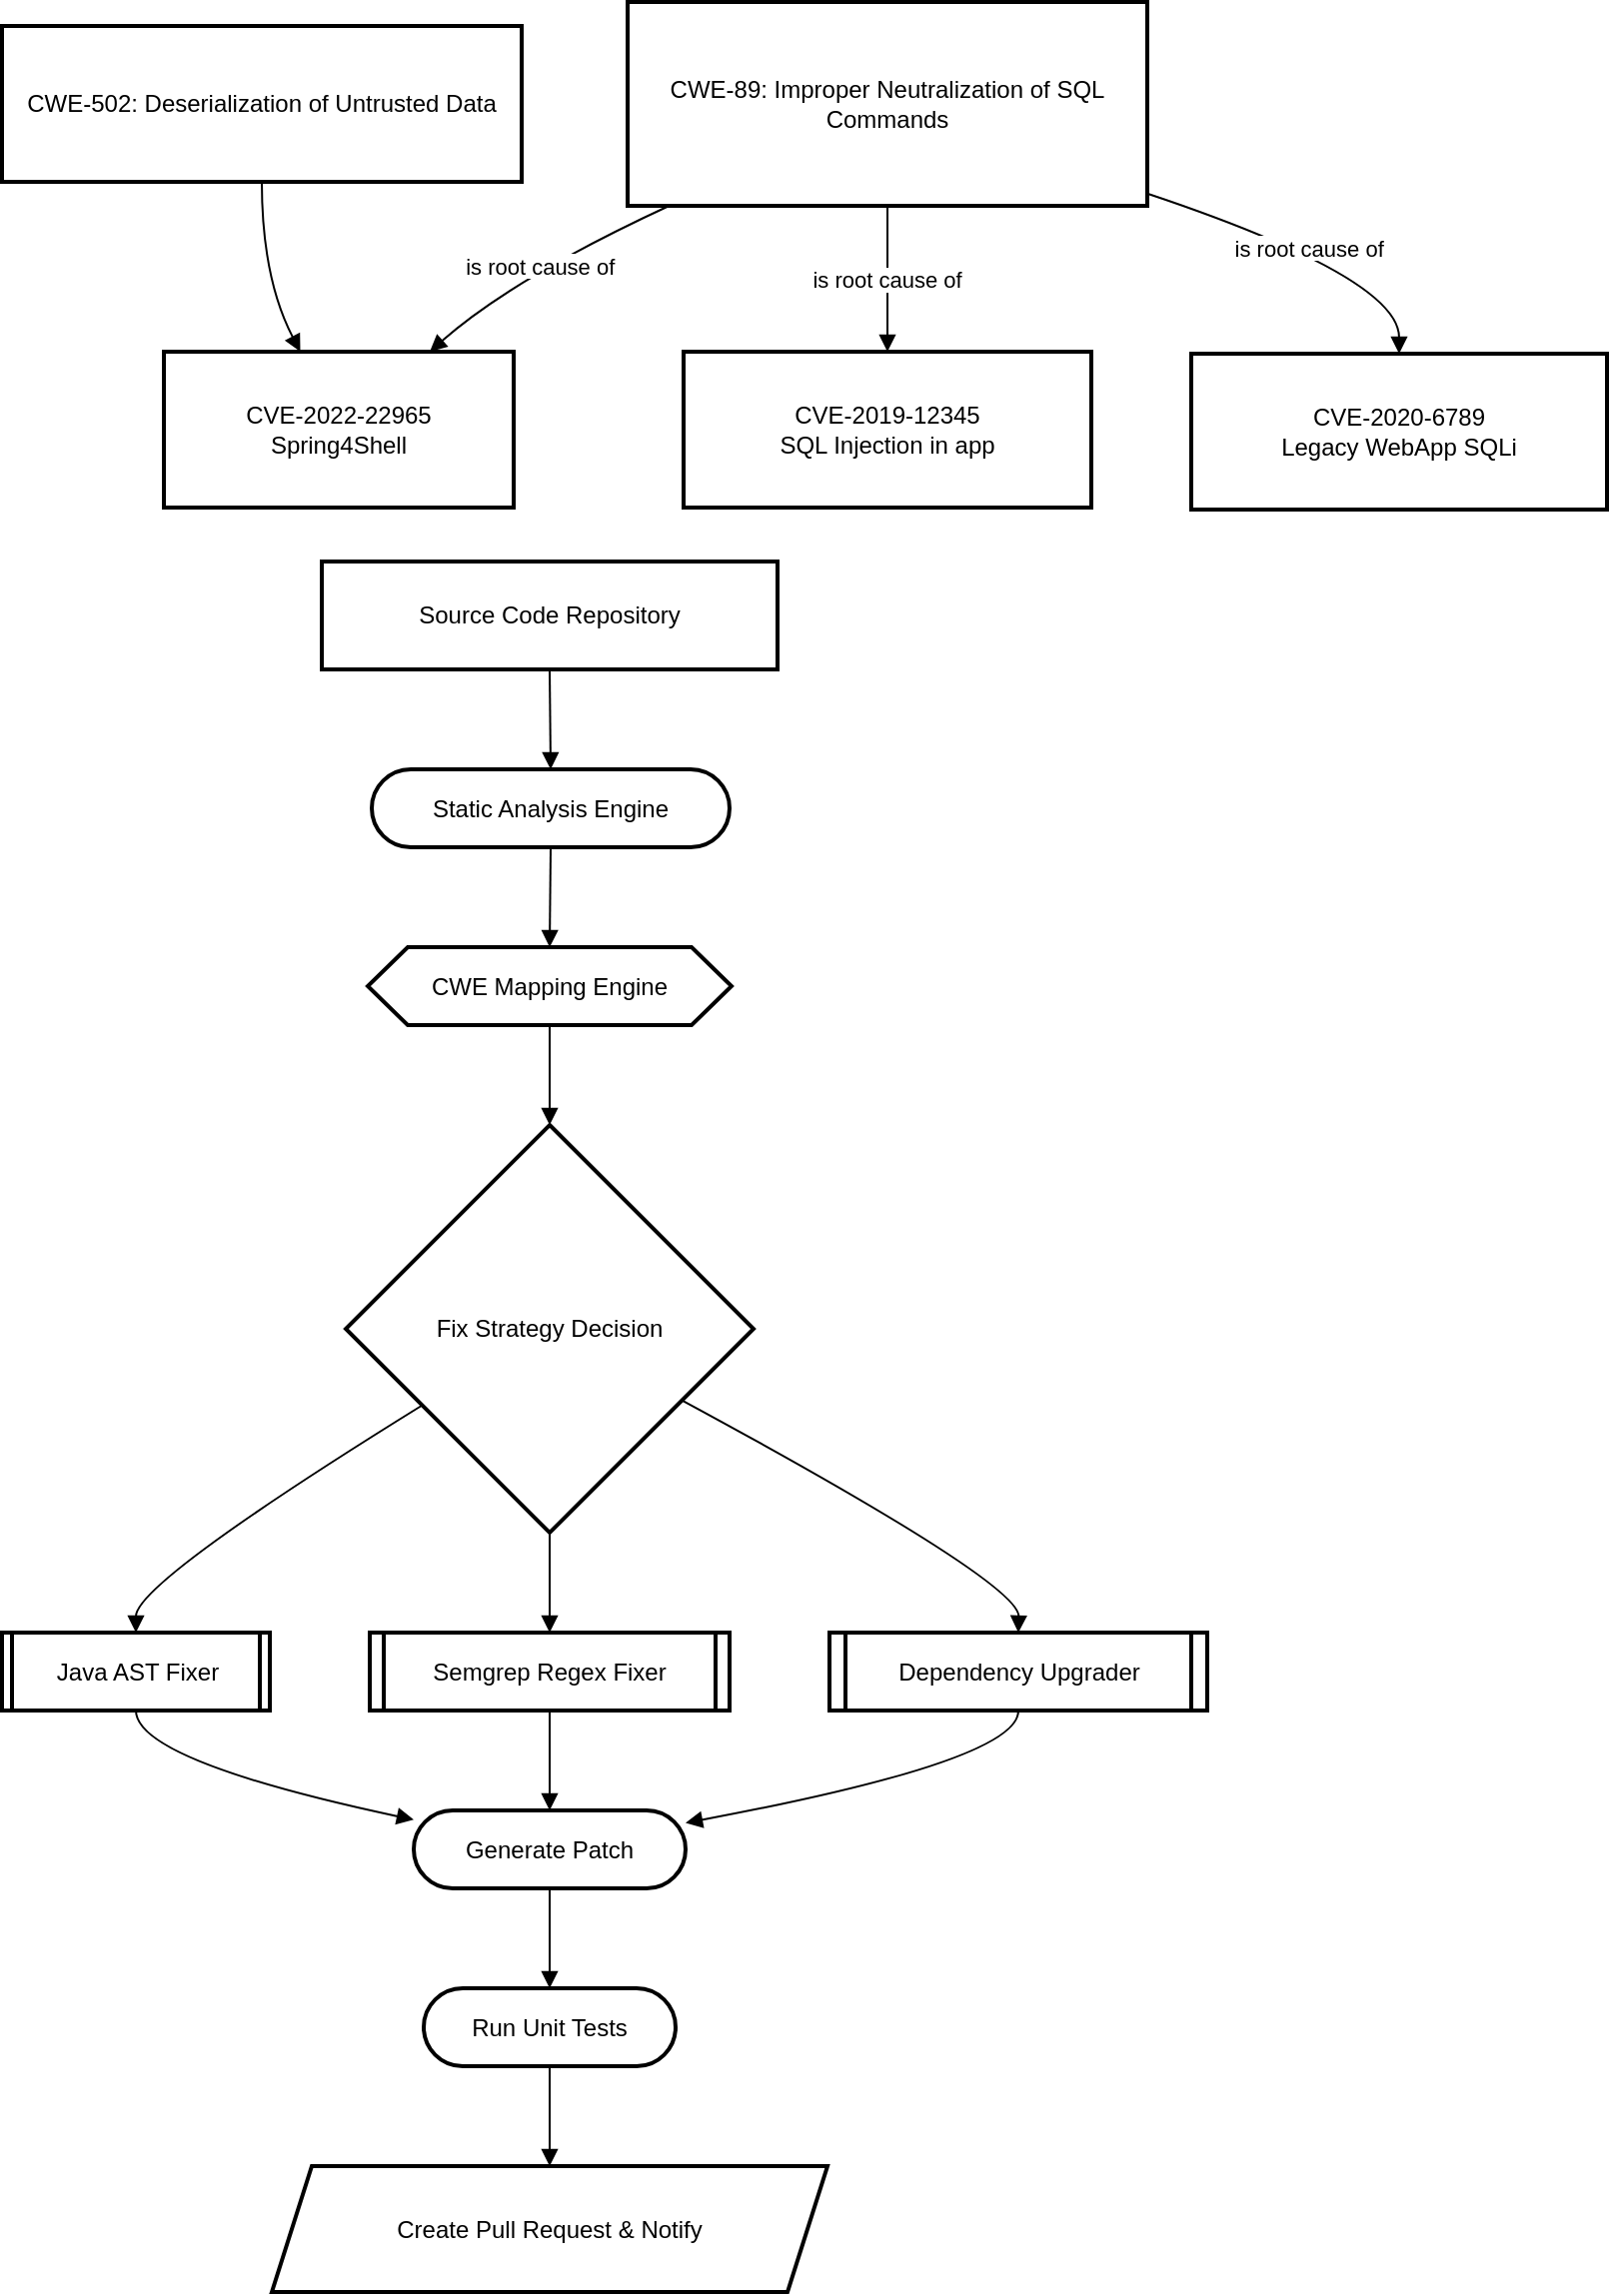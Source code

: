 <mxfile version="27.0.9">
  <diagram name="Page-1" id="_WY50vokPhb2mifZ-dUo">
    <mxGraphModel dx="1011" dy="501" grid="1" gridSize="10" guides="1" tooltips="1" connect="1" arrows="1" fold="1" page="1" pageScale="1" pageWidth="850" pageHeight="1100" math="0" shadow="0">
      <root>
        <mxCell id="0" />
        <mxCell id="1" parent="0" />
        <mxCell id="7XsMxE2_eeWsGoBE3oJ0-1" value="CWE-89: Improper Neutralization of SQL Commands" style="whiteSpace=wrap;strokeWidth=2;" vertex="1" parent="1">
          <mxGeometry x="333" y="20" width="260" height="102" as="geometry" />
        </mxCell>
        <mxCell id="7XsMxE2_eeWsGoBE3oJ0-2" value="CVE-2022-22965&#xa;Spring4Shell" style="whiteSpace=wrap;strokeWidth=2;" vertex="1" parent="1">
          <mxGeometry x="101" y="195" width="175" height="78" as="geometry" />
        </mxCell>
        <mxCell id="7XsMxE2_eeWsGoBE3oJ0-3" value="CVE-2019-12345&#xa;SQL Injection in app" style="whiteSpace=wrap;strokeWidth=2;" vertex="1" parent="1">
          <mxGeometry x="361" y="195" width="204" height="78" as="geometry" />
        </mxCell>
        <mxCell id="7XsMxE2_eeWsGoBE3oJ0-4" value="CVE-2020-6789&#xa;Legacy WebApp SQLi" style="whiteSpace=wrap;strokeWidth=2;" vertex="1" parent="1">
          <mxGeometry x="615" y="196" width="208" height="78" as="geometry" />
        </mxCell>
        <mxCell id="7XsMxE2_eeWsGoBE3oJ0-5" value="CWE-502: Deserialization of Untrusted Data" style="whiteSpace=wrap;strokeWidth=2;" vertex="1" parent="1">
          <mxGeometry x="20" y="32" width="260" height="78" as="geometry" />
        </mxCell>
        <mxCell id="7XsMxE2_eeWsGoBE3oJ0-6" value="is root cause of" style="curved=1;startArrow=none;endArrow=block;exitX=0.08;exitY=1;entryX=0.76;entryY=0;rounded=0;" edge="1" parent="1" source="7XsMxE2_eeWsGoBE3oJ0-1" target="7XsMxE2_eeWsGoBE3oJ0-2">
          <mxGeometry relative="1" as="geometry">
            <Array as="points">
              <mxPoint x="276" y="158" />
            </Array>
          </mxGeometry>
        </mxCell>
        <mxCell id="7XsMxE2_eeWsGoBE3oJ0-7" value="is root cause of" style="curved=1;startArrow=none;endArrow=block;exitX=0.5;exitY=1;entryX=0.5;entryY=0;rounded=0;" edge="1" parent="1" source="7XsMxE2_eeWsGoBE3oJ0-1" target="7XsMxE2_eeWsGoBE3oJ0-3">
          <mxGeometry relative="1" as="geometry">
            <Array as="points" />
          </mxGeometry>
        </mxCell>
        <mxCell id="7XsMxE2_eeWsGoBE3oJ0-8" value="is root cause of" style="curved=1;startArrow=none;endArrow=block;exitX=1;exitY=0.94;entryX=0.5;entryY=0;rounded=0;" edge="1" parent="1" source="7XsMxE2_eeWsGoBE3oJ0-1" target="7XsMxE2_eeWsGoBE3oJ0-4">
          <mxGeometry relative="1" as="geometry">
            <Array as="points">
              <mxPoint x="719" y="158" />
            </Array>
          </mxGeometry>
        </mxCell>
        <mxCell id="7XsMxE2_eeWsGoBE3oJ0-9" value="" style="curved=1;startArrow=none;endArrow=block;exitX=0.5;exitY=1;entryX=0.39;entryY=0;rounded=0;" edge="1" parent="1" source="7XsMxE2_eeWsGoBE3oJ0-5" target="7XsMxE2_eeWsGoBE3oJ0-2">
          <mxGeometry relative="1" as="geometry">
            <Array as="points">
              <mxPoint x="150" y="158" />
            </Array>
          </mxGeometry>
        </mxCell>
        <mxCell id="7XsMxE2_eeWsGoBE3oJ0-10" value="Source Code Repository" style="whiteSpace=wrap;strokeWidth=2;" vertex="1" parent="1">
          <mxGeometry x="180" y="300" width="228" height="54" as="geometry" />
        </mxCell>
        <mxCell id="7XsMxE2_eeWsGoBE3oJ0-11" value="Static Analysis Engine" style="rounded=1;whiteSpace=wrap;arcSize=50;strokeWidth=2;" vertex="1" parent="1">
          <mxGeometry x="205" y="404" width="179" height="39" as="geometry" />
        </mxCell>
        <mxCell id="7XsMxE2_eeWsGoBE3oJ0-12" value="CWE Mapping Engine" style="shape=hexagon;perimeter=hexagonPerimeter2;fixedSize=1;strokeWidth=2;whiteSpace=wrap;" vertex="1" parent="1">
          <mxGeometry x="203" y="493" width="182" height="39" as="geometry" />
        </mxCell>
        <mxCell id="7XsMxE2_eeWsGoBE3oJ0-13" value="Fix Strategy Decision" style="rhombus;strokeWidth=2;whiteSpace=wrap;" vertex="1" parent="1">
          <mxGeometry x="192" y="582" width="204" height="204" as="geometry" />
        </mxCell>
        <mxCell id="7XsMxE2_eeWsGoBE3oJ0-14" value="Java AST Fixer" style="strokeWidth=2;shape=process;whiteSpace=wrap;size=0.04;" vertex="1" parent="1">
          <mxGeometry x="20" y="836" width="134" height="39" as="geometry" />
        </mxCell>
        <mxCell id="7XsMxE2_eeWsGoBE3oJ0-15" value="Semgrep Regex Fixer" style="strokeWidth=2;shape=process;whiteSpace=wrap;size=0.04;" vertex="1" parent="1">
          <mxGeometry x="204" y="836" width="180" height="39" as="geometry" />
        </mxCell>
        <mxCell id="7XsMxE2_eeWsGoBE3oJ0-16" value="Dependency Upgrader" style="strokeWidth=2;shape=process;whiteSpace=wrap;size=0.04;" vertex="1" parent="1">
          <mxGeometry x="434" y="836" width="189" height="39" as="geometry" />
        </mxCell>
        <mxCell id="7XsMxE2_eeWsGoBE3oJ0-17" value="Generate Patch" style="rounded=1;whiteSpace=wrap;arcSize=50;strokeWidth=2;" vertex="1" parent="1">
          <mxGeometry x="226" y="925" width="136" height="39" as="geometry" />
        </mxCell>
        <mxCell id="7XsMxE2_eeWsGoBE3oJ0-18" value="Run Unit Tests" style="rounded=1;whiteSpace=wrap;arcSize=50;strokeWidth=2;" vertex="1" parent="1">
          <mxGeometry x="231" y="1014" width="126" height="39" as="geometry" />
        </mxCell>
        <mxCell id="7XsMxE2_eeWsGoBE3oJ0-19" value="Create Pull Request &amp; Notify" style="shape=parallelogram;perimeter=parallelogramPerimeter;fixedSize=1;strokeWidth=2;whiteSpace=wrap;" vertex="1" parent="1">
          <mxGeometry x="155" y="1103" width="278" height="63" as="geometry" />
        </mxCell>
        <mxCell id="7XsMxE2_eeWsGoBE3oJ0-20" value="" style="curved=1;startArrow=none;endArrow=block;exitX=0.5;exitY=1;entryX=0.5;entryY=0;rounded=0;" edge="1" parent="1" source="7XsMxE2_eeWsGoBE3oJ0-10" target="7XsMxE2_eeWsGoBE3oJ0-11">
          <mxGeometry relative="1" as="geometry">
            <Array as="points" />
          </mxGeometry>
        </mxCell>
        <mxCell id="7XsMxE2_eeWsGoBE3oJ0-21" value="" style="curved=1;startArrow=none;endArrow=block;exitX=0.5;exitY=1;entryX=0.5;entryY=0;rounded=0;" edge="1" parent="1" source="7XsMxE2_eeWsGoBE3oJ0-11" target="7XsMxE2_eeWsGoBE3oJ0-12">
          <mxGeometry relative="1" as="geometry">
            <Array as="points" />
          </mxGeometry>
        </mxCell>
        <mxCell id="7XsMxE2_eeWsGoBE3oJ0-22" value="" style="curved=1;startArrow=none;endArrow=block;exitX=0.5;exitY=1;entryX=0.5;entryY=0;rounded=0;" edge="1" parent="1" source="7XsMxE2_eeWsGoBE3oJ0-12" target="7XsMxE2_eeWsGoBE3oJ0-13">
          <mxGeometry relative="1" as="geometry">
            <Array as="points" />
          </mxGeometry>
        </mxCell>
        <mxCell id="7XsMxE2_eeWsGoBE3oJ0-23" value="" style="curved=1;startArrow=none;endArrow=block;exitX=0;exitY=0.8;entryX=0.5;entryY=-0.01;rounded=0;" edge="1" parent="1" source="7XsMxE2_eeWsGoBE3oJ0-13" target="7XsMxE2_eeWsGoBE3oJ0-14">
          <mxGeometry relative="1" as="geometry">
            <Array as="points">
              <mxPoint x="87" y="811" />
            </Array>
          </mxGeometry>
        </mxCell>
        <mxCell id="7XsMxE2_eeWsGoBE3oJ0-24" value="" style="curved=1;startArrow=none;endArrow=block;exitX=0.5;exitY=1;entryX=0.5;entryY=-0.01;rounded=0;" edge="1" parent="1" source="7XsMxE2_eeWsGoBE3oJ0-13" target="7XsMxE2_eeWsGoBE3oJ0-15">
          <mxGeometry relative="1" as="geometry">
            <Array as="points" />
          </mxGeometry>
        </mxCell>
        <mxCell id="7XsMxE2_eeWsGoBE3oJ0-25" value="" style="curved=1;startArrow=none;endArrow=block;exitX=1;exitY=0.77;entryX=0.5;entryY=-0.01;rounded=0;" edge="1" parent="1" source="7XsMxE2_eeWsGoBE3oJ0-13" target="7XsMxE2_eeWsGoBE3oJ0-16">
          <mxGeometry relative="1" as="geometry">
            <Array as="points">
              <mxPoint x="529" y="811" />
            </Array>
          </mxGeometry>
        </mxCell>
        <mxCell id="7XsMxE2_eeWsGoBE3oJ0-26" value="" style="curved=1;startArrow=none;endArrow=block;exitX=0.5;exitY=0.99;entryX=0;entryY=0.12;rounded=0;" edge="1" parent="1" source="7XsMxE2_eeWsGoBE3oJ0-14" target="7XsMxE2_eeWsGoBE3oJ0-17">
          <mxGeometry relative="1" as="geometry">
            <Array as="points">
              <mxPoint x="87" y="900" />
            </Array>
          </mxGeometry>
        </mxCell>
        <mxCell id="7XsMxE2_eeWsGoBE3oJ0-27" value="" style="curved=1;startArrow=none;endArrow=block;exitX=0.5;exitY=0.99;entryX=0.5;entryY=-0.01;rounded=0;" edge="1" parent="1" source="7XsMxE2_eeWsGoBE3oJ0-15" target="7XsMxE2_eeWsGoBE3oJ0-17">
          <mxGeometry relative="1" as="geometry">
            <Array as="points" />
          </mxGeometry>
        </mxCell>
        <mxCell id="7XsMxE2_eeWsGoBE3oJ0-28" value="" style="curved=1;startArrow=none;endArrow=block;exitX=0.5;exitY=0.99;entryX=1;entryY=0.16;rounded=0;" edge="1" parent="1" source="7XsMxE2_eeWsGoBE3oJ0-16" target="7XsMxE2_eeWsGoBE3oJ0-17">
          <mxGeometry relative="1" as="geometry">
            <Array as="points">
              <mxPoint x="529" y="900" />
            </Array>
          </mxGeometry>
        </mxCell>
        <mxCell id="7XsMxE2_eeWsGoBE3oJ0-29" value="" style="curved=1;startArrow=none;endArrow=block;exitX=0.5;exitY=0.99;entryX=0.5;entryY=-0.01;rounded=0;" edge="1" parent="1" source="7XsMxE2_eeWsGoBE3oJ0-17" target="7XsMxE2_eeWsGoBE3oJ0-18">
          <mxGeometry relative="1" as="geometry">
            <Array as="points" />
          </mxGeometry>
        </mxCell>
        <mxCell id="7XsMxE2_eeWsGoBE3oJ0-30" value="" style="curved=1;startArrow=none;endArrow=block;exitX=0.5;exitY=0.99;entryX=0.5;entryY=-0.01;rounded=0;" edge="1" parent="1" source="7XsMxE2_eeWsGoBE3oJ0-18" target="7XsMxE2_eeWsGoBE3oJ0-19">
          <mxGeometry relative="1" as="geometry">
            <Array as="points" />
          </mxGeometry>
        </mxCell>
      </root>
    </mxGraphModel>
  </diagram>
</mxfile>

